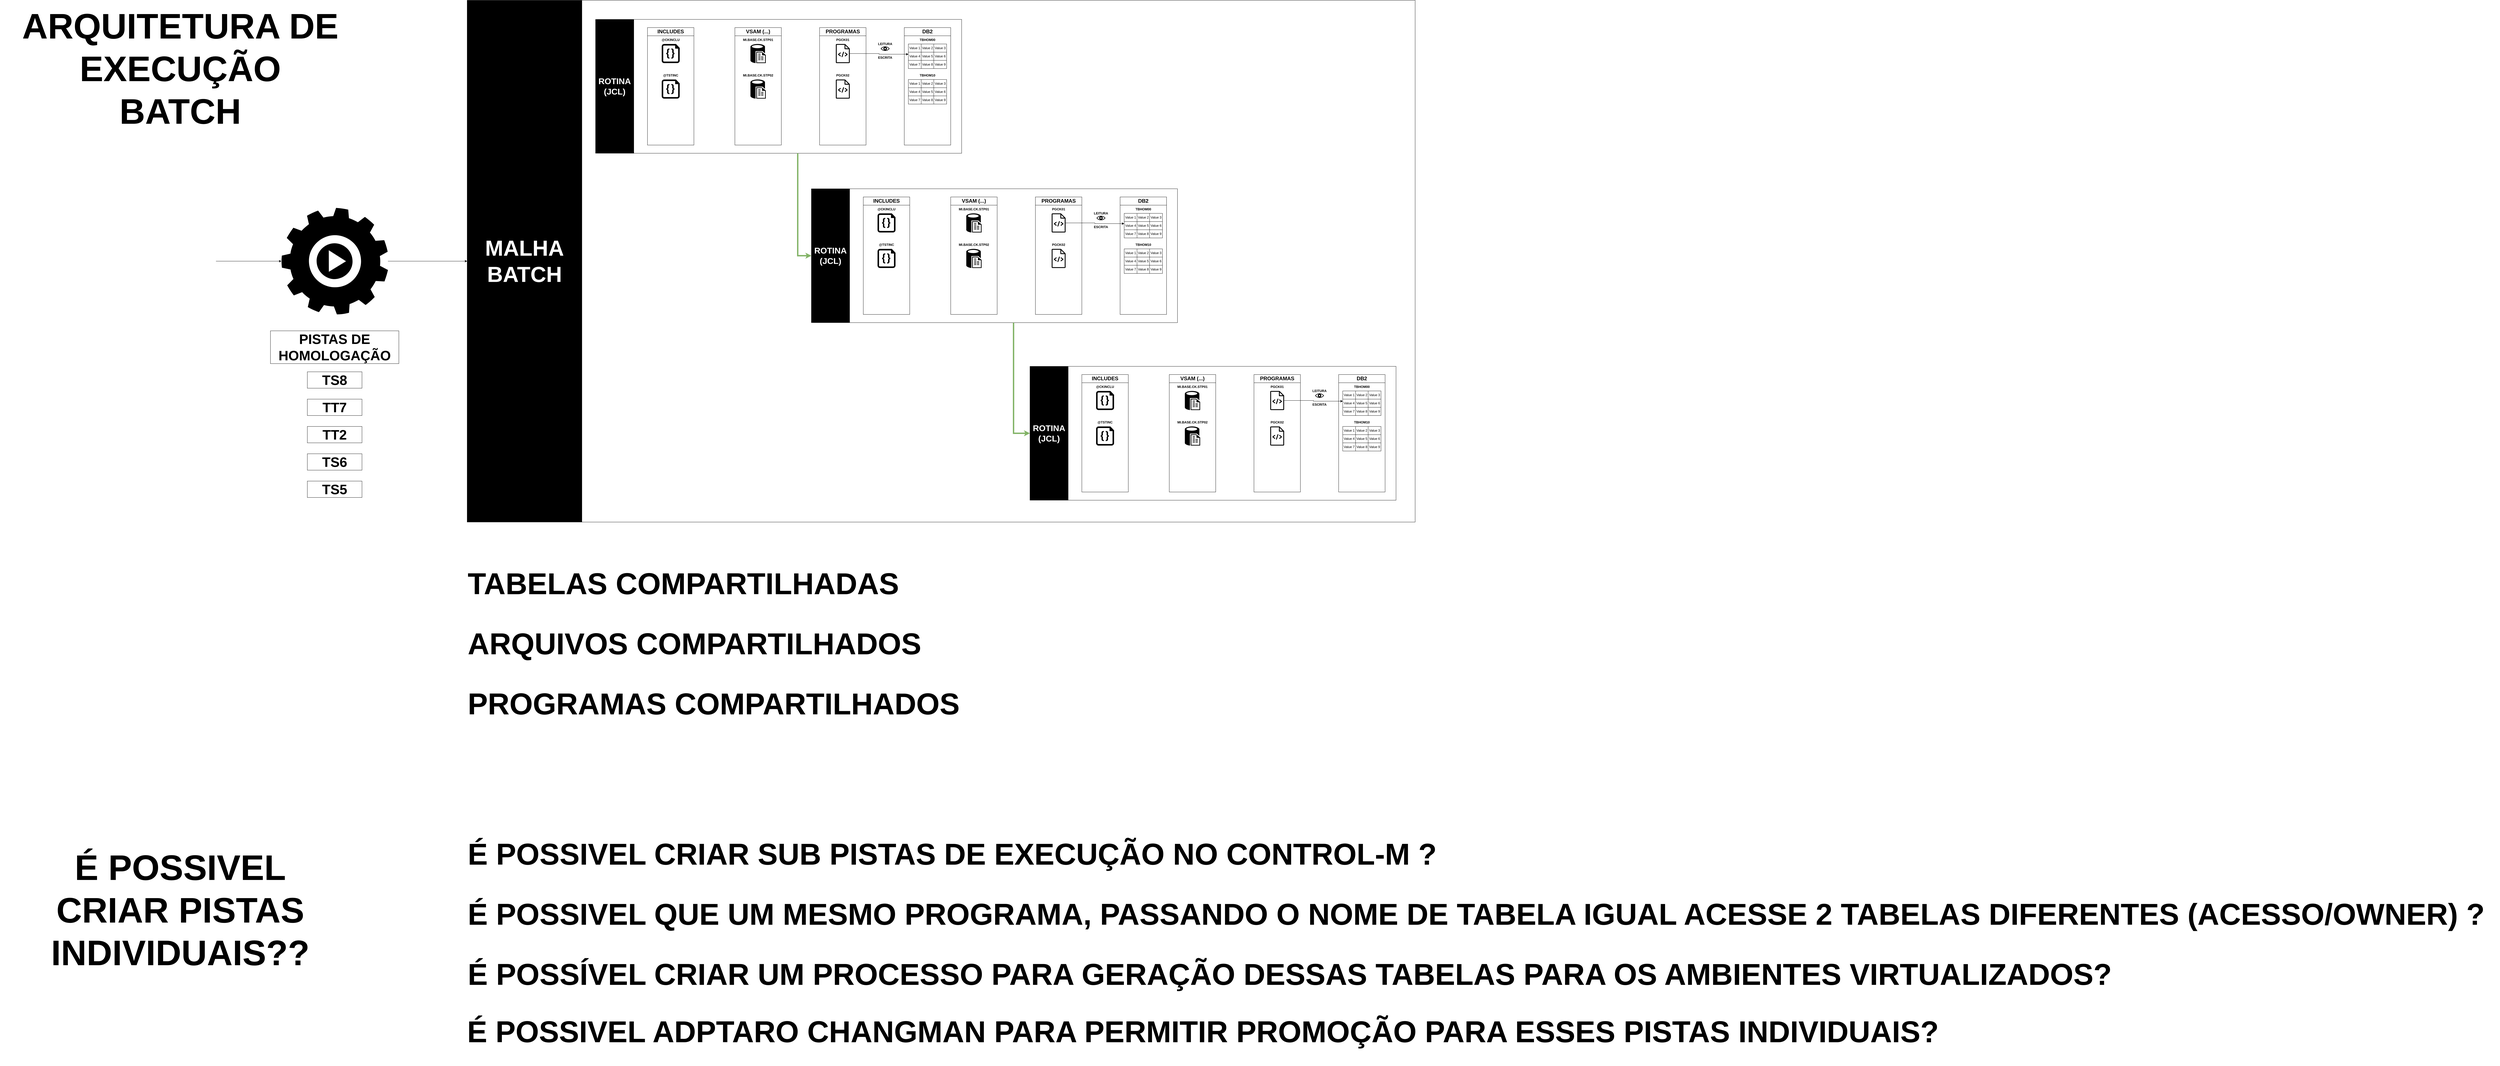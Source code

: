 <mxfile version="22.1.2" type="github">
  <diagram name="Desenho geral" id="S4BUSCHaOZwvY0YpVC12">
    <mxGraphModel dx="8800" dy="4780" grid="1" gridSize="10" guides="1" tooltips="1" connect="1" arrows="1" fold="1" page="1" pageScale="1" pageWidth="50000" pageHeight="50000" math="0" shadow="0">
      <root>
        <mxCell id="0" />
        <mxCell id="1" parent="0" />
        <mxCell id="nBHDeK594JA_24xdJ9LF-230" style="edgeStyle=orthogonalEdgeStyle;rounded=0;orthogonalLoop=1;jettySize=auto;html=1;" edge="1" parent="1" source="nBHDeK594JA_24xdJ9LF-227" target="nBHDeK594JA_24xdJ9LF-229">
          <mxGeometry relative="1" as="geometry" />
        </mxCell>
        <mxCell id="nBHDeK594JA_24xdJ9LF-227" value="" style="shape=image;verticalLabelPosition=bottom;labelBackgroundColor=default;verticalAlign=top;aspect=fixed;imageAspect=0;image=https://www.apsware.com/wp-content/uploads/2020/06/bmc-control-m.png;" vertex="1" parent="1">
          <mxGeometry x="120" y="1065" width="790.58" height="420" as="geometry" />
        </mxCell>
        <mxCell id="nBHDeK594JA_24xdJ9LF-223" value="" style="rounded=0;whiteSpace=wrap;html=1;" vertex="1" parent="1">
          <mxGeometry x="2250" y="320" width="3050" height="1910" as="geometry" />
        </mxCell>
        <mxCell id="nBHDeK594JA_24xdJ9LF-104" value="" style="group" vertex="1" connectable="0" parent="1">
          <mxGeometry x="2300" y="390" width="1340" height="490" as="geometry" />
        </mxCell>
        <mxCell id="nBHDeK594JA_24xdJ9LF-102" value="" style="rounded=0;whiteSpace=wrap;html=1;" vertex="1" parent="nBHDeK594JA_24xdJ9LF-104">
          <mxGeometry x="140" width="1200" height="490" as="geometry" />
        </mxCell>
        <mxCell id="nBHDeK594JA_24xdJ9LF-42" value="" style="rounded=0;whiteSpace=wrap;html=1;fillColor=default;" vertex="1" parent="nBHDeK594JA_24xdJ9LF-104">
          <mxGeometry x="510" y="60" width="170" height="400" as="geometry" />
        </mxCell>
        <mxCell id="nBHDeK594JA_24xdJ9LF-38" value="" style="rounded=0;whiteSpace=wrap;html=1;" vertex="1" parent="nBHDeK594JA_24xdJ9LF-104">
          <mxGeometry x="1130" y="60" width="170" height="400" as="geometry" />
        </mxCell>
        <mxCell id="nBHDeK594JA_24xdJ9LF-1" value="DB2" style="rounded=0;whiteSpace=wrap;html=1;fontStyle=1;fontSize=19;" vertex="1" parent="nBHDeK594JA_24xdJ9LF-104">
          <mxGeometry x="1130" y="30" width="170" height="30" as="geometry" />
        </mxCell>
        <mxCell id="nBHDeK594JA_24xdJ9LF-12" value="" style="childLayout=tableLayout;recursiveResize=0;shadow=0;fillColor=none;" vertex="1" parent="nBHDeK594JA_24xdJ9LF-104">
          <mxGeometry x="1145" y="90" width="140" height="90" as="geometry" />
        </mxCell>
        <mxCell id="nBHDeK594JA_24xdJ9LF-13" value="" style="shape=tableRow;horizontal=0;startSize=0;swimlaneHead=0;swimlaneBody=0;top=0;left=0;bottom=0;right=0;dropTarget=0;collapsible=0;recursiveResize=0;expand=0;fontStyle=0;fillColor=none;strokeColor=inherit;" vertex="1" parent="nBHDeK594JA_24xdJ9LF-12">
          <mxGeometry width="140" height="30" as="geometry" />
        </mxCell>
        <mxCell id="nBHDeK594JA_24xdJ9LF-14" value="Value 1" style="connectable=0;recursiveResize=0;strokeColor=inherit;fillColor=none;align=center;whiteSpace=wrap;html=1;" vertex="1" parent="nBHDeK594JA_24xdJ9LF-13">
          <mxGeometry width="47" height="30" as="geometry">
            <mxRectangle width="47" height="30" as="alternateBounds" />
          </mxGeometry>
        </mxCell>
        <mxCell id="nBHDeK594JA_24xdJ9LF-15" value="Value 2" style="connectable=0;recursiveResize=0;strokeColor=inherit;fillColor=none;align=center;whiteSpace=wrap;html=1;" vertex="1" parent="nBHDeK594JA_24xdJ9LF-13">
          <mxGeometry x="47" width="46" height="30" as="geometry">
            <mxRectangle width="46" height="30" as="alternateBounds" />
          </mxGeometry>
        </mxCell>
        <mxCell id="nBHDeK594JA_24xdJ9LF-16" value="Value 3" style="connectable=0;recursiveResize=0;strokeColor=inherit;fillColor=none;align=center;whiteSpace=wrap;html=1;" vertex="1" parent="nBHDeK594JA_24xdJ9LF-13">
          <mxGeometry x="93" width="47" height="30" as="geometry">
            <mxRectangle width="47" height="30" as="alternateBounds" />
          </mxGeometry>
        </mxCell>
        <mxCell id="nBHDeK594JA_24xdJ9LF-17" style="shape=tableRow;horizontal=0;startSize=0;swimlaneHead=0;swimlaneBody=0;top=0;left=0;bottom=0;right=0;dropTarget=0;collapsible=0;recursiveResize=0;expand=0;fontStyle=0;fillColor=none;strokeColor=inherit;" vertex="1" parent="nBHDeK594JA_24xdJ9LF-12">
          <mxGeometry y="30" width="140" height="30" as="geometry" />
        </mxCell>
        <mxCell id="nBHDeK594JA_24xdJ9LF-18" value="Value 4" style="connectable=0;recursiveResize=0;strokeColor=inherit;fillColor=none;align=center;whiteSpace=wrap;html=1;" vertex="1" parent="nBHDeK594JA_24xdJ9LF-17">
          <mxGeometry width="47" height="30" as="geometry">
            <mxRectangle width="47" height="30" as="alternateBounds" />
          </mxGeometry>
        </mxCell>
        <mxCell id="nBHDeK594JA_24xdJ9LF-19" value="Value 5" style="connectable=0;recursiveResize=0;strokeColor=inherit;fillColor=none;align=center;whiteSpace=wrap;html=1;" vertex="1" parent="nBHDeK594JA_24xdJ9LF-17">
          <mxGeometry x="47" width="46" height="30" as="geometry">
            <mxRectangle width="46" height="30" as="alternateBounds" />
          </mxGeometry>
        </mxCell>
        <mxCell id="nBHDeK594JA_24xdJ9LF-20" value="Value 6" style="connectable=0;recursiveResize=0;strokeColor=inherit;fillColor=none;align=center;whiteSpace=wrap;html=1;" vertex="1" parent="nBHDeK594JA_24xdJ9LF-17">
          <mxGeometry x="93" width="47" height="30" as="geometry">
            <mxRectangle width="47" height="30" as="alternateBounds" />
          </mxGeometry>
        </mxCell>
        <mxCell id="nBHDeK594JA_24xdJ9LF-21" style="shape=tableRow;horizontal=0;startSize=0;swimlaneHead=0;swimlaneBody=0;top=0;left=0;bottom=0;right=0;dropTarget=0;collapsible=0;recursiveResize=0;expand=0;fontStyle=0;fillColor=none;strokeColor=inherit;" vertex="1" parent="nBHDeK594JA_24xdJ9LF-12">
          <mxGeometry y="60" width="140" height="30" as="geometry" />
        </mxCell>
        <mxCell id="nBHDeK594JA_24xdJ9LF-22" value="Value 7" style="connectable=0;recursiveResize=0;strokeColor=inherit;fillColor=none;align=center;whiteSpace=wrap;html=1;" vertex="1" parent="nBHDeK594JA_24xdJ9LF-21">
          <mxGeometry width="47" height="30" as="geometry">
            <mxRectangle width="47" height="30" as="alternateBounds" />
          </mxGeometry>
        </mxCell>
        <mxCell id="nBHDeK594JA_24xdJ9LF-23" value="Value 8" style="connectable=0;recursiveResize=0;strokeColor=inherit;fillColor=none;align=center;whiteSpace=wrap;html=1;" vertex="1" parent="nBHDeK594JA_24xdJ9LF-21">
          <mxGeometry x="47" width="46" height="30" as="geometry">
            <mxRectangle width="46" height="30" as="alternateBounds" />
          </mxGeometry>
        </mxCell>
        <mxCell id="nBHDeK594JA_24xdJ9LF-24" value="Value 9" style="connectable=0;recursiveResize=0;strokeColor=inherit;fillColor=none;align=center;whiteSpace=wrap;html=1;" vertex="1" parent="nBHDeK594JA_24xdJ9LF-21">
          <mxGeometry x="93" width="47" height="30" as="geometry">
            <mxRectangle width="47" height="30" as="alternateBounds" />
          </mxGeometry>
        </mxCell>
        <mxCell id="nBHDeK594JA_24xdJ9LF-25" value="" style="childLayout=tableLayout;recursiveResize=0;shadow=0;fillColor=none;" vertex="1" parent="nBHDeK594JA_24xdJ9LF-104">
          <mxGeometry x="1145" y="220" width="140" height="90" as="geometry" />
        </mxCell>
        <mxCell id="nBHDeK594JA_24xdJ9LF-26" value="" style="shape=tableRow;horizontal=0;startSize=0;swimlaneHead=0;swimlaneBody=0;top=0;left=0;bottom=0;right=0;dropTarget=0;collapsible=0;recursiveResize=0;expand=0;fontStyle=0;fillColor=none;strokeColor=inherit;" vertex="1" parent="nBHDeK594JA_24xdJ9LF-25">
          <mxGeometry width="140" height="30" as="geometry" />
        </mxCell>
        <mxCell id="nBHDeK594JA_24xdJ9LF-27" value="Value 1" style="connectable=0;recursiveResize=0;strokeColor=inherit;fillColor=none;align=center;whiteSpace=wrap;html=1;" vertex="1" parent="nBHDeK594JA_24xdJ9LF-26">
          <mxGeometry width="47" height="30" as="geometry">
            <mxRectangle width="47" height="30" as="alternateBounds" />
          </mxGeometry>
        </mxCell>
        <mxCell id="nBHDeK594JA_24xdJ9LF-28" value="Value 2" style="connectable=0;recursiveResize=0;strokeColor=inherit;fillColor=none;align=center;whiteSpace=wrap;html=1;" vertex="1" parent="nBHDeK594JA_24xdJ9LF-26">
          <mxGeometry x="47" width="46" height="30" as="geometry">
            <mxRectangle width="46" height="30" as="alternateBounds" />
          </mxGeometry>
        </mxCell>
        <mxCell id="nBHDeK594JA_24xdJ9LF-29" value="Value 3" style="connectable=0;recursiveResize=0;strokeColor=inherit;fillColor=none;align=center;whiteSpace=wrap;html=1;" vertex="1" parent="nBHDeK594JA_24xdJ9LF-26">
          <mxGeometry x="93" width="47" height="30" as="geometry">
            <mxRectangle width="47" height="30" as="alternateBounds" />
          </mxGeometry>
        </mxCell>
        <mxCell id="nBHDeK594JA_24xdJ9LF-30" style="shape=tableRow;horizontal=0;startSize=0;swimlaneHead=0;swimlaneBody=0;top=0;left=0;bottom=0;right=0;dropTarget=0;collapsible=0;recursiveResize=0;expand=0;fontStyle=0;fillColor=none;strokeColor=inherit;" vertex="1" parent="nBHDeK594JA_24xdJ9LF-25">
          <mxGeometry y="30" width="140" height="30" as="geometry" />
        </mxCell>
        <mxCell id="nBHDeK594JA_24xdJ9LF-31" value="Value 4" style="connectable=0;recursiveResize=0;strokeColor=inherit;fillColor=none;align=center;whiteSpace=wrap;html=1;" vertex="1" parent="nBHDeK594JA_24xdJ9LF-30">
          <mxGeometry width="47" height="30" as="geometry">
            <mxRectangle width="47" height="30" as="alternateBounds" />
          </mxGeometry>
        </mxCell>
        <mxCell id="nBHDeK594JA_24xdJ9LF-32" value="Value 5" style="connectable=0;recursiveResize=0;strokeColor=inherit;fillColor=none;align=center;whiteSpace=wrap;html=1;" vertex="1" parent="nBHDeK594JA_24xdJ9LF-30">
          <mxGeometry x="47" width="46" height="30" as="geometry">
            <mxRectangle width="46" height="30" as="alternateBounds" />
          </mxGeometry>
        </mxCell>
        <mxCell id="nBHDeK594JA_24xdJ9LF-33" value="Value 6" style="connectable=0;recursiveResize=0;strokeColor=inherit;fillColor=none;align=center;whiteSpace=wrap;html=1;" vertex="1" parent="nBHDeK594JA_24xdJ9LF-30">
          <mxGeometry x="93" width="47" height="30" as="geometry">
            <mxRectangle width="47" height="30" as="alternateBounds" />
          </mxGeometry>
        </mxCell>
        <mxCell id="nBHDeK594JA_24xdJ9LF-34" style="shape=tableRow;horizontal=0;startSize=0;swimlaneHead=0;swimlaneBody=0;top=0;left=0;bottom=0;right=0;dropTarget=0;collapsible=0;recursiveResize=0;expand=0;fontStyle=0;fillColor=none;strokeColor=inherit;" vertex="1" parent="nBHDeK594JA_24xdJ9LF-25">
          <mxGeometry y="60" width="140" height="30" as="geometry" />
        </mxCell>
        <mxCell id="nBHDeK594JA_24xdJ9LF-35" value="Value 7" style="connectable=0;recursiveResize=0;strokeColor=inherit;fillColor=none;align=center;whiteSpace=wrap;html=1;" vertex="1" parent="nBHDeK594JA_24xdJ9LF-34">
          <mxGeometry width="47" height="30" as="geometry">
            <mxRectangle width="47" height="30" as="alternateBounds" />
          </mxGeometry>
        </mxCell>
        <mxCell id="nBHDeK594JA_24xdJ9LF-36" value="Value 8" style="connectable=0;recursiveResize=0;strokeColor=inherit;fillColor=none;align=center;whiteSpace=wrap;html=1;" vertex="1" parent="nBHDeK594JA_24xdJ9LF-34">
          <mxGeometry x="47" width="46" height="30" as="geometry">
            <mxRectangle width="46" height="30" as="alternateBounds" />
          </mxGeometry>
        </mxCell>
        <mxCell id="nBHDeK594JA_24xdJ9LF-37" value="Value 9" style="connectable=0;recursiveResize=0;strokeColor=inherit;fillColor=none;align=center;whiteSpace=wrap;html=1;" vertex="1" parent="nBHDeK594JA_24xdJ9LF-34">
          <mxGeometry x="93" width="47" height="30" as="geometry">
            <mxRectangle width="47" height="30" as="alternateBounds" />
          </mxGeometry>
        </mxCell>
        <mxCell id="nBHDeK594JA_24xdJ9LF-39" value="TBHOM00" style="text;html=1;strokeColor=none;fillColor=none;align=center;verticalAlign=middle;whiteSpace=wrap;rounded=0;fontStyle=1" vertex="1" parent="nBHDeK594JA_24xdJ9LF-104">
          <mxGeometry x="1185" y="60" width="60" height="30" as="geometry" />
        </mxCell>
        <mxCell id="nBHDeK594JA_24xdJ9LF-40" value="TBHOM10" style="text;html=1;strokeColor=none;fillColor=none;align=center;verticalAlign=middle;whiteSpace=wrap;rounded=0;fontStyle=1" vertex="1" parent="nBHDeK594JA_24xdJ9LF-104">
          <mxGeometry x="1185" y="190" width="60" height="30" as="geometry" />
        </mxCell>
        <mxCell id="nBHDeK594JA_24xdJ9LF-41" value="" style="verticalLabelPosition=bottom;html=1;verticalAlign=top;align=center;strokeColor=none;fillColor=#000000;shape=mxgraph.azure.sql_reporting;" vertex="1" parent="nBHDeK594JA_24xdJ9LF-104">
          <mxGeometry x="567" y="90" width="56" height="70" as="geometry" />
        </mxCell>
        <mxCell id="nBHDeK594JA_24xdJ9LF-43" value="VSAM (...)" style="rounded=0;whiteSpace=wrap;html=1;fontStyle=1;fontSize=19;" vertex="1" parent="nBHDeK594JA_24xdJ9LF-104">
          <mxGeometry x="510" y="30" width="170" height="30" as="geometry" />
        </mxCell>
        <mxCell id="nBHDeK594JA_24xdJ9LF-70" value="MI.BASE.CK.STP01" style="text;html=1;strokeColor=none;fillColor=none;align=center;verticalAlign=middle;whiteSpace=wrap;rounded=0;fontStyle=1" vertex="1" parent="nBHDeK594JA_24xdJ9LF-104">
          <mxGeometry x="565" y="60" width="60" height="30" as="geometry" />
        </mxCell>
        <mxCell id="nBHDeK594JA_24xdJ9LF-71" value="MI.BASE.CK.STP02" style="text;html=1;strokeColor=none;fillColor=none;align=center;verticalAlign=middle;whiteSpace=wrap;rounded=0;fontStyle=1" vertex="1" parent="nBHDeK594JA_24xdJ9LF-104">
          <mxGeometry x="565" y="190" width="60" height="30" as="geometry" />
        </mxCell>
        <mxCell id="nBHDeK594JA_24xdJ9LF-72" value="" style="verticalLabelPosition=bottom;html=1;verticalAlign=top;align=center;strokeColor=none;fillColor=#000000;shape=mxgraph.azure.sql_reporting;" vertex="1" parent="nBHDeK594JA_24xdJ9LF-104">
          <mxGeometry x="567" y="220" width="56" height="70" as="geometry" />
        </mxCell>
        <mxCell id="nBHDeK594JA_24xdJ9LF-79" value="" style="rounded=0;whiteSpace=wrap;html=1;fillColor=default;" vertex="1" parent="nBHDeK594JA_24xdJ9LF-104">
          <mxGeometry x="820" y="60" width="170" height="400" as="geometry" />
        </mxCell>
        <mxCell id="nBHDeK594JA_24xdJ9LF-81" value="PROGRAMAS" style="rounded=0;whiteSpace=wrap;html=1;fontStyle=1;fontSize=19;" vertex="1" parent="nBHDeK594JA_24xdJ9LF-104">
          <mxGeometry x="820" y="30" width="170" height="30" as="geometry" />
        </mxCell>
        <mxCell id="nBHDeK594JA_24xdJ9LF-82" value="PGCK01" style="text;html=1;strokeColor=none;fillColor=none;align=center;verticalAlign=middle;whiteSpace=wrap;rounded=0;fontStyle=1" vertex="1" parent="nBHDeK594JA_24xdJ9LF-104">
          <mxGeometry x="875" y="60" width="60" height="30" as="geometry" />
        </mxCell>
        <mxCell id="nBHDeK594JA_24xdJ9LF-83" value="PGCK02" style="text;html=1;strokeColor=none;fillColor=none;align=center;verticalAlign=middle;whiteSpace=wrap;rounded=0;fontStyle=1" vertex="1" parent="nBHDeK594JA_24xdJ9LF-104">
          <mxGeometry x="875" y="190" width="60" height="30" as="geometry" />
        </mxCell>
        <mxCell id="nBHDeK594JA_24xdJ9LF-87" style="edgeStyle=orthogonalEdgeStyle;rounded=0;orthogonalLoop=1;jettySize=auto;html=1;entryX=0;entryY=0.25;entryDx=0;entryDy=0;" edge="1" parent="nBHDeK594JA_24xdJ9LF-104" source="nBHDeK594JA_24xdJ9LF-85" target="nBHDeK594JA_24xdJ9LF-17">
          <mxGeometry relative="1" as="geometry" />
        </mxCell>
        <mxCell id="nBHDeK594JA_24xdJ9LF-85" value="" style="sketch=0;outlineConnect=0;fontColor=#232F3E;gradientColor=none;fillColor=#000000;strokeColor=none;dashed=0;verticalLabelPosition=bottom;verticalAlign=top;align=center;html=1;fontSize=12;fontStyle=0;aspect=fixed;pointerEvents=1;shape=mxgraph.aws4.source_code;" vertex="1" parent="nBHDeK594JA_24xdJ9LF-104">
          <mxGeometry x="879.43" y="90" width="51.15" height="70" as="geometry" />
        </mxCell>
        <mxCell id="nBHDeK594JA_24xdJ9LF-86" value="" style="sketch=0;outlineConnect=0;fontColor=#232F3E;gradientColor=none;fillColor=#000000;strokeColor=none;dashed=0;verticalLabelPosition=bottom;verticalAlign=top;align=center;html=1;fontSize=12;fontStyle=0;aspect=fixed;pointerEvents=1;shape=mxgraph.aws4.source_code;" vertex="1" parent="nBHDeK594JA_24xdJ9LF-104">
          <mxGeometry x="879.43" y="220" width="51.15" height="70" as="geometry" />
        </mxCell>
        <mxCell id="nBHDeK594JA_24xdJ9LF-92" value="" style="group" vertex="1" connectable="0" parent="nBHDeK594JA_24xdJ9LF-104">
          <mxGeometry x="1030" y="80" width="60" height="34.1" as="geometry" />
        </mxCell>
        <mxCell id="nBHDeK594JA_24xdJ9LF-88" value="" style="html=1;verticalLabelPosition=bottom;align=center;labelBackgroundColor=#ffffff;verticalAlign=top;strokeWidth=2;strokeColor=#000000;shadow=0;dashed=0;shape=mxgraph.ios7.icons.eye;" vertex="1" parent="nBHDeK594JA_24xdJ9LF-92">
          <mxGeometry x="15" y="20" width="30" height="14.1" as="geometry" />
        </mxCell>
        <mxCell id="nBHDeK594JA_24xdJ9LF-89" value="LEITURA" style="text;html=1;strokeColor=none;fillColor=none;align=center;verticalAlign=middle;whiteSpace=wrap;rounded=0;fontStyle=1" vertex="1" parent="nBHDeK594JA_24xdJ9LF-92">
          <mxGeometry width="60" height="20" as="geometry" />
        </mxCell>
        <mxCell id="nBHDeK594JA_24xdJ9LF-93" value="" style="group" vertex="1" connectable="0" parent="nBHDeK594JA_24xdJ9LF-104">
          <mxGeometry x="1030" y="130" width="60" height="44" as="geometry" />
        </mxCell>
        <mxCell id="nBHDeK594JA_24xdJ9LF-90" value="" style="shape=image;html=1;verticalAlign=top;verticalLabelPosition=bottom;labelBackgroundColor=#ffffff;imageAspect=0;aspect=fixed;image=https://cdn1.iconfinder.com/data/icons/material-core/20/translate-128.png" vertex="1" parent="nBHDeK594JA_24xdJ9LF-93">
          <mxGeometry x="16" y="16" width="28" height="28" as="geometry" />
        </mxCell>
        <mxCell id="nBHDeK594JA_24xdJ9LF-91" value="ESCRITA" style="text;html=1;strokeColor=none;fillColor=none;align=center;verticalAlign=middle;whiteSpace=wrap;rounded=0;fontStyle=1" vertex="1" parent="nBHDeK594JA_24xdJ9LF-93">
          <mxGeometry width="60" height="20" as="geometry" />
        </mxCell>
        <mxCell id="nBHDeK594JA_24xdJ9LF-94" value="" style="rounded=0;whiteSpace=wrap;html=1;fillColor=default;" vertex="1" parent="nBHDeK594JA_24xdJ9LF-104">
          <mxGeometry x="190" y="60" width="170" height="400" as="geometry" />
        </mxCell>
        <mxCell id="nBHDeK594JA_24xdJ9LF-96" value="INCLUDES" style="rounded=0;whiteSpace=wrap;html=1;fontStyle=1;fontSize=19;" vertex="1" parent="nBHDeK594JA_24xdJ9LF-104">
          <mxGeometry x="190" y="30" width="170" height="30" as="geometry" />
        </mxCell>
        <mxCell id="nBHDeK594JA_24xdJ9LF-97" value="@CKINCLU" style="text;html=1;strokeColor=none;fillColor=none;align=center;verticalAlign=middle;whiteSpace=wrap;rounded=0;fontStyle=1" vertex="1" parent="nBHDeK594JA_24xdJ9LF-104">
          <mxGeometry x="245" y="60" width="60" height="30" as="geometry" />
        </mxCell>
        <mxCell id="nBHDeK594JA_24xdJ9LF-98" value="@TSTINC" style="text;html=1;strokeColor=none;fillColor=none;align=center;verticalAlign=middle;whiteSpace=wrap;rounded=0;fontStyle=1" vertex="1" parent="nBHDeK594JA_24xdJ9LF-104">
          <mxGeometry x="245" y="190" width="60" height="30" as="geometry" />
        </mxCell>
        <mxCell id="nBHDeK594JA_24xdJ9LF-100" value="" style="sketch=0;aspect=fixed;pointerEvents=1;shadow=0;dashed=0;html=1;strokeColor=none;labelPosition=center;verticalLabelPosition=bottom;verticalAlign=top;align=center;fillColor=#000000;shape=mxgraph.azure.code_file" vertex="1" parent="nBHDeK594JA_24xdJ9LF-104">
          <mxGeometry x="242.1" y="90" width="65.8" height="70" as="geometry" />
        </mxCell>
        <mxCell id="nBHDeK594JA_24xdJ9LF-101" value="" style="sketch=0;aspect=fixed;pointerEvents=1;shadow=0;dashed=0;html=1;strokeColor=none;labelPosition=center;verticalLabelPosition=bottom;verticalAlign=top;align=center;fillColor=#000000;shape=mxgraph.azure.code_file" vertex="1" parent="nBHDeK594JA_24xdJ9LF-104">
          <mxGeometry x="242.1" y="220" width="65.8" height="70" as="geometry" />
        </mxCell>
        <mxCell id="nBHDeK594JA_24xdJ9LF-103" value="ROTINA&lt;br&gt;(JCL)" style="rounded=0;whiteSpace=wrap;html=1;fillColor=#000000;fontColor=#FFFFFF;fontStyle=1;fontSize=31;" vertex="1" parent="nBHDeK594JA_24xdJ9LF-104">
          <mxGeometry width="140" height="490" as="geometry" />
        </mxCell>
        <mxCell id="nBHDeK594JA_24xdJ9LF-105" value="" style="group" vertex="1" connectable="0" parent="1">
          <mxGeometry x="3090" y="1010" width="1340" height="490" as="geometry" />
        </mxCell>
        <mxCell id="nBHDeK594JA_24xdJ9LF-106" value="" style="rounded=0;whiteSpace=wrap;html=1;" vertex="1" parent="nBHDeK594JA_24xdJ9LF-105">
          <mxGeometry x="140" width="1200" height="490" as="geometry" />
        </mxCell>
        <mxCell id="nBHDeK594JA_24xdJ9LF-107" value="" style="rounded=0;whiteSpace=wrap;html=1;fillColor=default;" vertex="1" parent="nBHDeK594JA_24xdJ9LF-105">
          <mxGeometry x="510" y="60" width="170" height="400" as="geometry" />
        </mxCell>
        <mxCell id="nBHDeK594JA_24xdJ9LF-108" value="" style="rounded=0;whiteSpace=wrap;html=1;" vertex="1" parent="nBHDeK594JA_24xdJ9LF-105">
          <mxGeometry x="1130" y="60" width="170" height="400" as="geometry" />
        </mxCell>
        <mxCell id="nBHDeK594JA_24xdJ9LF-109" value="DB2" style="rounded=0;whiteSpace=wrap;html=1;fontStyle=1;fontSize=19;" vertex="1" parent="nBHDeK594JA_24xdJ9LF-105">
          <mxGeometry x="1130" y="30" width="170" height="30" as="geometry" />
        </mxCell>
        <mxCell id="nBHDeK594JA_24xdJ9LF-110" value="" style="childLayout=tableLayout;recursiveResize=0;shadow=0;fillColor=none;" vertex="1" parent="nBHDeK594JA_24xdJ9LF-105">
          <mxGeometry x="1145" y="90" width="140" height="90" as="geometry" />
        </mxCell>
        <mxCell id="nBHDeK594JA_24xdJ9LF-111" value="" style="shape=tableRow;horizontal=0;startSize=0;swimlaneHead=0;swimlaneBody=0;top=0;left=0;bottom=0;right=0;dropTarget=0;collapsible=0;recursiveResize=0;expand=0;fontStyle=0;fillColor=none;strokeColor=inherit;" vertex="1" parent="nBHDeK594JA_24xdJ9LF-110">
          <mxGeometry width="140" height="30" as="geometry" />
        </mxCell>
        <mxCell id="nBHDeK594JA_24xdJ9LF-112" value="Value 1" style="connectable=0;recursiveResize=0;strokeColor=inherit;fillColor=none;align=center;whiteSpace=wrap;html=1;" vertex="1" parent="nBHDeK594JA_24xdJ9LF-111">
          <mxGeometry width="47" height="30" as="geometry">
            <mxRectangle width="47" height="30" as="alternateBounds" />
          </mxGeometry>
        </mxCell>
        <mxCell id="nBHDeK594JA_24xdJ9LF-113" value="Value 2" style="connectable=0;recursiveResize=0;strokeColor=inherit;fillColor=none;align=center;whiteSpace=wrap;html=1;" vertex="1" parent="nBHDeK594JA_24xdJ9LF-111">
          <mxGeometry x="47" width="46" height="30" as="geometry">
            <mxRectangle width="46" height="30" as="alternateBounds" />
          </mxGeometry>
        </mxCell>
        <mxCell id="nBHDeK594JA_24xdJ9LF-114" value="Value 3" style="connectable=0;recursiveResize=0;strokeColor=inherit;fillColor=none;align=center;whiteSpace=wrap;html=1;" vertex="1" parent="nBHDeK594JA_24xdJ9LF-111">
          <mxGeometry x="93" width="47" height="30" as="geometry">
            <mxRectangle width="47" height="30" as="alternateBounds" />
          </mxGeometry>
        </mxCell>
        <mxCell id="nBHDeK594JA_24xdJ9LF-115" style="shape=tableRow;horizontal=0;startSize=0;swimlaneHead=0;swimlaneBody=0;top=0;left=0;bottom=0;right=0;dropTarget=0;collapsible=0;recursiveResize=0;expand=0;fontStyle=0;fillColor=none;strokeColor=inherit;" vertex="1" parent="nBHDeK594JA_24xdJ9LF-110">
          <mxGeometry y="30" width="140" height="30" as="geometry" />
        </mxCell>
        <mxCell id="nBHDeK594JA_24xdJ9LF-116" value="Value 4" style="connectable=0;recursiveResize=0;strokeColor=inherit;fillColor=none;align=center;whiteSpace=wrap;html=1;" vertex="1" parent="nBHDeK594JA_24xdJ9LF-115">
          <mxGeometry width="47" height="30" as="geometry">
            <mxRectangle width="47" height="30" as="alternateBounds" />
          </mxGeometry>
        </mxCell>
        <mxCell id="nBHDeK594JA_24xdJ9LF-117" value="Value 5" style="connectable=0;recursiveResize=0;strokeColor=inherit;fillColor=none;align=center;whiteSpace=wrap;html=1;" vertex="1" parent="nBHDeK594JA_24xdJ9LF-115">
          <mxGeometry x="47" width="46" height="30" as="geometry">
            <mxRectangle width="46" height="30" as="alternateBounds" />
          </mxGeometry>
        </mxCell>
        <mxCell id="nBHDeK594JA_24xdJ9LF-118" value="Value 6" style="connectable=0;recursiveResize=0;strokeColor=inherit;fillColor=none;align=center;whiteSpace=wrap;html=1;" vertex="1" parent="nBHDeK594JA_24xdJ9LF-115">
          <mxGeometry x="93" width="47" height="30" as="geometry">
            <mxRectangle width="47" height="30" as="alternateBounds" />
          </mxGeometry>
        </mxCell>
        <mxCell id="nBHDeK594JA_24xdJ9LF-119" style="shape=tableRow;horizontal=0;startSize=0;swimlaneHead=0;swimlaneBody=0;top=0;left=0;bottom=0;right=0;dropTarget=0;collapsible=0;recursiveResize=0;expand=0;fontStyle=0;fillColor=none;strokeColor=inherit;" vertex="1" parent="nBHDeK594JA_24xdJ9LF-110">
          <mxGeometry y="60" width="140" height="30" as="geometry" />
        </mxCell>
        <mxCell id="nBHDeK594JA_24xdJ9LF-120" value="Value 7" style="connectable=0;recursiveResize=0;strokeColor=inherit;fillColor=none;align=center;whiteSpace=wrap;html=1;" vertex="1" parent="nBHDeK594JA_24xdJ9LF-119">
          <mxGeometry width="47" height="30" as="geometry">
            <mxRectangle width="47" height="30" as="alternateBounds" />
          </mxGeometry>
        </mxCell>
        <mxCell id="nBHDeK594JA_24xdJ9LF-121" value="Value 8" style="connectable=0;recursiveResize=0;strokeColor=inherit;fillColor=none;align=center;whiteSpace=wrap;html=1;" vertex="1" parent="nBHDeK594JA_24xdJ9LF-119">
          <mxGeometry x="47" width="46" height="30" as="geometry">
            <mxRectangle width="46" height="30" as="alternateBounds" />
          </mxGeometry>
        </mxCell>
        <mxCell id="nBHDeK594JA_24xdJ9LF-122" value="Value 9" style="connectable=0;recursiveResize=0;strokeColor=inherit;fillColor=none;align=center;whiteSpace=wrap;html=1;" vertex="1" parent="nBHDeK594JA_24xdJ9LF-119">
          <mxGeometry x="93" width="47" height="30" as="geometry">
            <mxRectangle width="47" height="30" as="alternateBounds" />
          </mxGeometry>
        </mxCell>
        <mxCell id="nBHDeK594JA_24xdJ9LF-123" value="" style="childLayout=tableLayout;recursiveResize=0;shadow=0;fillColor=none;" vertex="1" parent="nBHDeK594JA_24xdJ9LF-105">
          <mxGeometry x="1145" y="220" width="140" height="90" as="geometry" />
        </mxCell>
        <mxCell id="nBHDeK594JA_24xdJ9LF-124" value="" style="shape=tableRow;horizontal=0;startSize=0;swimlaneHead=0;swimlaneBody=0;top=0;left=0;bottom=0;right=0;dropTarget=0;collapsible=0;recursiveResize=0;expand=0;fontStyle=0;fillColor=none;strokeColor=inherit;" vertex="1" parent="nBHDeK594JA_24xdJ9LF-123">
          <mxGeometry width="140" height="30" as="geometry" />
        </mxCell>
        <mxCell id="nBHDeK594JA_24xdJ9LF-125" value="Value 1" style="connectable=0;recursiveResize=0;strokeColor=inherit;fillColor=none;align=center;whiteSpace=wrap;html=1;" vertex="1" parent="nBHDeK594JA_24xdJ9LF-124">
          <mxGeometry width="47" height="30" as="geometry">
            <mxRectangle width="47" height="30" as="alternateBounds" />
          </mxGeometry>
        </mxCell>
        <mxCell id="nBHDeK594JA_24xdJ9LF-126" value="Value 2" style="connectable=0;recursiveResize=0;strokeColor=inherit;fillColor=none;align=center;whiteSpace=wrap;html=1;" vertex="1" parent="nBHDeK594JA_24xdJ9LF-124">
          <mxGeometry x="47" width="46" height="30" as="geometry">
            <mxRectangle width="46" height="30" as="alternateBounds" />
          </mxGeometry>
        </mxCell>
        <mxCell id="nBHDeK594JA_24xdJ9LF-127" value="Value 3" style="connectable=0;recursiveResize=0;strokeColor=inherit;fillColor=none;align=center;whiteSpace=wrap;html=1;" vertex="1" parent="nBHDeK594JA_24xdJ9LF-124">
          <mxGeometry x="93" width="47" height="30" as="geometry">
            <mxRectangle width="47" height="30" as="alternateBounds" />
          </mxGeometry>
        </mxCell>
        <mxCell id="nBHDeK594JA_24xdJ9LF-128" style="shape=tableRow;horizontal=0;startSize=0;swimlaneHead=0;swimlaneBody=0;top=0;left=0;bottom=0;right=0;dropTarget=0;collapsible=0;recursiveResize=0;expand=0;fontStyle=0;fillColor=none;strokeColor=inherit;" vertex="1" parent="nBHDeK594JA_24xdJ9LF-123">
          <mxGeometry y="30" width="140" height="30" as="geometry" />
        </mxCell>
        <mxCell id="nBHDeK594JA_24xdJ9LF-129" value="Value 4" style="connectable=0;recursiveResize=0;strokeColor=inherit;fillColor=none;align=center;whiteSpace=wrap;html=1;" vertex="1" parent="nBHDeK594JA_24xdJ9LF-128">
          <mxGeometry width="47" height="30" as="geometry">
            <mxRectangle width="47" height="30" as="alternateBounds" />
          </mxGeometry>
        </mxCell>
        <mxCell id="nBHDeK594JA_24xdJ9LF-130" value="Value 5" style="connectable=0;recursiveResize=0;strokeColor=inherit;fillColor=none;align=center;whiteSpace=wrap;html=1;" vertex="1" parent="nBHDeK594JA_24xdJ9LF-128">
          <mxGeometry x="47" width="46" height="30" as="geometry">
            <mxRectangle width="46" height="30" as="alternateBounds" />
          </mxGeometry>
        </mxCell>
        <mxCell id="nBHDeK594JA_24xdJ9LF-131" value="Value 6" style="connectable=0;recursiveResize=0;strokeColor=inherit;fillColor=none;align=center;whiteSpace=wrap;html=1;" vertex="1" parent="nBHDeK594JA_24xdJ9LF-128">
          <mxGeometry x="93" width="47" height="30" as="geometry">
            <mxRectangle width="47" height="30" as="alternateBounds" />
          </mxGeometry>
        </mxCell>
        <mxCell id="nBHDeK594JA_24xdJ9LF-132" style="shape=tableRow;horizontal=0;startSize=0;swimlaneHead=0;swimlaneBody=0;top=0;left=0;bottom=0;right=0;dropTarget=0;collapsible=0;recursiveResize=0;expand=0;fontStyle=0;fillColor=none;strokeColor=inherit;" vertex="1" parent="nBHDeK594JA_24xdJ9LF-123">
          <mxGeometry y="60" width="140" height="30" as="geometry" />
        </mxCell>
        <mxCell id="nBHDeK594JA_24xdJ9LF-133" value="Value 7" style="connectable=0;recursiveResize=0;strokeColor=inherit;fillColor=none;align=center;whiteSpace=wrap;html=1;" vertex="1" parent="nBHDeK594JA_24xdJ9LF-132">
          <mxGeometry width="47" height="30" as="geometry">
            <mxRectangle width="47" height="30" as="alternateBounds" />
          </mxGeometry>
        </mxCell>
        <mxCell id="nBHDeK594JA_24xdJ9LF-134" value="Value 8" style="connectable=0;recursiveResize=0;strokeColor=inherit;fillColor=none;align=center;whiteSpace=wrap;html=1;" vertex="1" parent="nBHDeK594JA_24xdJ9LF-132">
          <mxGeometry x="47" width="46" height="30" as="geometry">
            <mxRectangle width="46" height="30" as="alternateBounds" />
          </mxGeometry>
        </mxCell>
        <mxCell id="nBHDeK594JA_24xdJ9LF-135" value="Value 9" style="connectable=0;recursiveResize=0;strokeColor=inherit;fillColor=none;align=center;whiteSpace=wrap;html=1;" vertex="1" parent="nBHDeK594JA_24xdJ9LF-132">
          <mxGeometry x="93" width="47" height="30" as="geometry">
            <mxRectangle width="47" height="30" as="alternateBounds" />
          </mxGeometry>
        </mxCell>
        <mxCell id="nBHDeK594JA_24xdJ9LF-136" value="TBHOM00" style="text;html=1;strokeColor=none;fillColor=none;align=center;verticalAlign=middle;whiteSpace=wrap;rounded=0;fontStyle=1" vertex="1" parent="nBHDeK594JA_24xdJ9LF-105">
          <mxGeometry x="1185" y="60" width="60" height="30" as="geometry" />
        </mxCell>
        <mxCell id="nBHDeK594JA_24xdJ9LF-137" value="TBHOM10" style="text;html=1;strokeColor=none;fillColor=none;align=center;verticalAlign=middle;whiteSpace=wrap;rounded=0;fontStyle=1" vertex="1" parent="nBHDeK594JA_24xdJ9LF-105">
          <mxGeometry x="1185" y="190" width="60" height="30" as="geometry" />
        </mxCell>
        <mxCell id="nBHDeK594JA_24xdJ9LF-138" value="" style="verticalLabelPosition=bottom;html=1;verticalAlign=top;align=center;strokeColor=none;fillColor=#000000;shape=mxgraph.azure.sql_reporting;" vertex="1" parent="nBHDeK594JA_24xdJ9LF-105">
          <mxGeometry x="567" y="90" width="56" height="70" as="geometry" />
        </mxCell>
        <mxCell id="nBHDeK594JA_24xdJ9LF-139" value="VSAM (...)" style="rounded=0;whiteSpace=wrap;html=1;fontStyle=1;fontSize=19;" vertex="1" parent="nBHDeK594JA_24xdJ9LF-105">
          <mxGeometry x="510" y="30" width="170" height="30" as="geometry" />
        </mxCell>
        <mxCell id="nBHDeK594JA_24xdJ9LF-140" value="MI.BASE.CK.STP01" style="text;html=1;strokeColor=none;fillColor=none;align=center;verticalAlign=middle;whiteSpace=wrap;rounded=0;fontStyle=1" vertex="1" parent="nBHDeK594JA_24xdJ9LF-105">
          <mxGeometry x="565" y="60" width="60" height="30" as="geometry" />
        </mxCell>
        <mxCell id="nBHDeK594JA_24xdJ9LF-141" value="MI.BASE.CK.STP02" style="text;html=1;strokeColor=none;fillColor=none;align=center;verticalAlign=middle;whiteSpace=wrap;rounded=0;fontStyle=1" vertex="1" parent="nBHDeK594JA_24xdJ9LF-105">
          <mxGeometry x="565" y="190" width="60" height="30" as="geometry" />
        </mxCell>
        <mxCell id="nBHDeK594JA_24xdJ9LF-142" value="" style="verticalLabelPosition=bottom;html=1;verticalAlign=top;align=center;strokeColor=none;fillColor=#000000;shape=mxgraph.azure.sql_reporting;" vertex="1" parent="nBHDeK594JA_24xdJ9LF-105">
          <mxGeometry x="567" y="220" width="56" height="70" as="geometry" />
        </mxCell>
        <mxCell id="nBHDeK594JA_24xdJ9LF-143" value="" style="rounded=0;whiteSpace=wrap;html=1;fillColor=default;" vertex="1" parent="nBHDeK594JA_24xdJ9LF-105">
          <mxGeometry x="820" y="60" width="170" height="400" as="geometry" />
        </mxCell>
        <mxCell id="nBHDeK594JA_24xdJ9LF-144" value="PROGRAMAS" style="rounded=0;whiteSpace=wrap;html=1;fontStyle=1;fontSize=19;" vertex="1" parent="nBHDeK594JA_24xdJ9LF-105">
          <mxGeometry x="820" y="30" width="170" height="30" as="geometry" />
        </mxCell>
        <mxCell id="nBHDeK594JA_24xdJ9LF-145" value="PGCK01" style="text;html=1;strokeColor=none;fillColor=none;align=center;verticalAlign=middle;whiteSpace=wrap;rounded=0;fontStyle=1" vertex="1" parent="nBHDeK594JA_24xdJ9LF-105">
          <mxGeometry x="875" y="60" width="60" height="30" as="geometry" />
        </mxCell>
        <mxCell id="nBHDeK594JA_24xdJ9LF-146" value="PGCK02" style="text;html=1;strokeColor=none;fillColor=none;align=center;verticalAlign=middle;whiteSpace=wrap;rounded=0;fontStyle=1" vertex="1" parent="nBHDeK594JA_24xdJ9LF-105">
          <mxGeometry x="875" y="190" width="60" height="30" as="geometry" />
        </mxCell>
        <mxCell id="nBHDeK594JA_24xdJ9LF-147" style="edgeStyle=orthogonalEdgeStyle;rounded=0;orthogonalLoop=1;jettySize=auto;html=1;entryX=0;entryY=0.25;entryDx=0;entryDy=0;" edge="1" parent="nBHDeK594JA_24xdJ9LF-105" source="nBHDeK594JA_24xdJ9LF-148" target="nBHDeK594JA_24xdJ9LF-115">
          <mxGeometry relative="1" as="geometry" />
        </mxCell>
        <mxCell id="nBHDeK594JA_24xdJ9LF-148" value="" style="sketch=0;outlineConnect=0;fontColor=#232F3E;gradientColor=none;fillColor=#000000;strokeColor=none;dashed=0;verticalLabelPosition=bottom;verticalAlign=top;align=center;html=1;fontSize=12;fontStyle=0;aspect=fixed;pointerEvents=1;shape=mxgraph.aws4.source_code;" vertex="1" parent="nBHDeK594JA_24xdJ9LF-105">
          <mxGeometry x="879.43" y="90" width="51.15" height="70" as="geometry" />
        </mxCell>
        <mxCell id="nBHDeK594JA_24xdJ9LF-149" value="" style="sketch=0;outlineConnect=0;fontColor=#232F3E;gradientColor=none;fillColor=#000000;strokeColor=none;dashed=0;verticalLabelPosition=bottom;verticalAlign=top;align=center;html=1;fontSize=12;fontStyle=0;aspect=fixed;pointerEvents=1;shape=mxgraph.aws4.source_code;" vertex="1" parent="nBHDeK594JA_24xdJ9LF-105">
          <mxGeometry x="879.43" y="220" width="51.15" height="70" as="geometry" />
        </mxCell>
        <mxCell id="nBHDeK594JA_24xdJ9LF-150" value="" style="group" vertex="1" connectable="0" parent="nBHDeK594JA_24xdJ9LF-105">
          <mxGeometry x="1030" y="80" width="60" height="34.1" as="geometry" />
        </mxCell>
        <mxCell id="nBHDeK594JA_24xdJ9LF-151" value="" style="html=1;verticalLabelPosition=bottom;align=center;labelBackgroundColor=#ffffff;verticalAlign=top;strokeWidth=2;strokeColor=#000000;shadow=0;dashed=0;shape=mxgraph.ios7.icons.eye;" vertex="1" parent="nBHDeK594JA_24xdJ9LF-150">
          <mxGeometry x="15" y="20" width="30" height="14.1" as="geometry" />
        </mxCell>
        <mxCell id="nBHDeK594JA_24xdJ9LF-152" value="LEITURA" style="text;html=1;strokeColor=none;fillColor=none;align=center;verticalAlign=middle;whiteSpace=wrap;rounded=0;fontStyle=1" vertex="1" parent="nBHDeK594JA_24xdJ9LF-150">
          <mxGeometry width="60" height="20" as="geometry" />
        </mxCell>
        <mxCell id="nBHDeK594JA_24xdJ9LF-153" value="" style="group" vertex="1" connectable="0" parent="nBHDeK594JA_24xdJ9LF-105">
          <mxGeometry x="1030" y="130" width="60" height="44" as="geometry" />
        </mxCell>
        <mxCell id="nBHDeK594JA_24xdJ9LF-154" value="" style="shape=image;html=1;verticalAlign=top;verticalLabelPosition=bottom;labelBackgroundColor=#ffffff;imageAspect=0;aspect=fixed;image=https://cdn1.iconfinder.com/data/icons/material-core/20/translate-128.png" vertex="1" parent="nBHDeK594JA_24xdJ9LF-153">
          <mxGeometry x="16" y="16" width="28" height="28" as="geometry" />
        </mxCell>
        <mxCell id="nBHDeK594JA_24xdJ9LF-155" value="ESCRITA" style="text;html=1;strokeColor=none;fillColor=none;align=center;verticalAlign=middle;whiteSpace=wrap;rounded=0;fontStyle=1" vertex="1" parent="nBHDeK594JA_24xdJ9LF-153">
          <mxGeometry width="60" height="20" as="geometry" />
        </mxCell>
        <mxCell id="nBHDeK594JA_24xdJ9LF-156" value="" style="rounded=0;whiteSpace=wrap;html=1;fillColor=default;" vertex="1" parent="nBHDeK594JA_24xdJ9LF-105">
          <mxGeometry x="190" y="60" width="170" height="400" as="geometry" />
        </mxCell>
        <mxCell id="nBHDeK594JA_24xdJ9LF-157" value="INCLUDES" style="rounded=0;whiteSpace=wrap;html=1;fontStyle=1;fontSize=19;" vertex="1" parent="nBHDeK594JA_24xdJ9LF-105">
          <mxGeometry x="190" y="30" width="170" height="30" as="geometry" />
        </mxCell>
        <mxCell id="nBHDeK594JA_24xdJ9LF-158" value="@CKINCLU" style="text;html=1;strokeColor=none;fillColor=none;align=center;verticalAlign=middle;whiteSpace=wrap;rounded=0;fontStyle=1" vertex="1" parent="nBHDeK594JA_24xdJ9LF-105">
          <mxGeometry x="245" y="60" width="60" height="30" as="geometry" />
        </mxCell>
        <mxCell id="nBHDeK594JA_24xdJ9LF-159" value="@TSTINC" style="text;html=1;strokeColor=none;fillColor=none;align=center;verticalAlign=middle;whiteSpace=wrap;rounded=0;fontStyle=1" vertex="1" parent="nBHDeK594JA_24xdJ9LF-105">
          <mxGeometry x="245" y="190" width="60" height="30" as="geometry" />
        </mxCell>
        <mxCell id="nBHDeK594JA_24xdJ9LF-160" value="" style="sketch=0;aspect=fixed;pointerEvents=1;shadow=0;dashed=0;html=1;strokeColor=none;labelPosition=center;verticalLabelPosition=bottom;verticalAlign=top;align=center;fillColor=#000000;shape=mxgraph.azure.code_file" vertex="1" parent="nBHDeK594JA_24xdJ9LF-105">
          <mxGeometry x="242.1" y="90" width="65.8" height="70" as="geometry" />
        </mxCell>
        <mxCell id="nBHDeK594JA_24xdJ9LF-161" value="" style="sketch=0;aspect=fixed;pointerEvents=1;shadow=0;dashed=0;html=1;strokeColor=none;labelPosition=center;verticalLabelPosition=bottom;verticalAlign=top;align=center;fillColor=#000000;shape=mxgraph.azure.code_file" vertex="1" parent="nBHDeK594JA_24xdJ9LF-105">
          <mxGeometry x="242.1" y="220" width="65.8" height="70" as="geometry" />
        </mxCell>
        <mxCell id="nBHDeK594JA_24xdJ9LF-162" value="ROTINA&lt;br&gt;(JCL)" style="rounded=0;whiteSpace=wrap;html=1;fillColor=#000000;fontColor=#FFFFFF;fontStyle=1;fontSize=31;" vertex="1" parent="nBHDeK594JA_24xdJ9LF-105">
          <mxGeometry width="140" height="490" as="geometry" />
        </mxCell>
        <mxCell id="nBHDeK594JA_24xdJ9LF-163" style="edgeStyle=orthogonalEdgeStyle;rounded=0;orthogonalLoop=1;jettySize=auto;html=1;entryX=0;entryY=0.5;entryDx=0;entryDy=0;strokeWidth=5;fillColor=#d5e8d4;strokeColor=#82b366;" edge="1" parent="1" source="nBHDeK594JA_24xdJ9LF-102" target="nBHDeK594JA_24xdJ9LF-162">
          <mxGeometry relative="1" as="geometry" />
        </mxCell>
        <mxCell id="nBHDeK594JA_24xdJ9LF-164" value="" style="group" vertex="1" connectable="0" parent="1">
          <mxGeometry x="3890" y="1660" width="1340" height="490" as="geometry" />
        </mxCell>
        <mxCell id="nBHDeK594JA_24xdJ9LF-165" value="" style="rounded=0;whiteSpace=wrap;html=1;" vertex="1" parent="nBHDeK594JA_24xdJ9LF-164">
          <mxGeometry x="140" width="1200" height="490" as="geometry" />
        </mxCell>
        <mxCell id="nBHDeK594JA_24xdJ9LF-166" value="" style="rounded=0;whiteSpace=wrap;html=1;fillColor=default;" vertex="1" parent="nBHDeK594JA_24xdJ9LF-164">
          <mxGeometry x="510" y="60" width="170" height="400" as="geometry" />
        </mxCell>
        <mxCell id="nBHDeK594JA_24xdJ9LF-167" value="" style="rounded=0;whiteSpace=wrap;html=1;" vertex="1" parent="nBHDeK594JA_24xdJ9LF-164">
          <mxGeometry x="1130" y="60" width="170" height="400" as="geometry" />
        </mxCell>
        <mxCell id="nBHDeK594JA_24xdJ9LF-168" value="DB2" style="rounded=0;whiteSpace=wrap;html=1;fontStyle=1;fontSize=19;" vertex="1" parent="nBHDeK594JA_24xdJ9LF-164">
          <mxGeometry x="1130" y="30" width="170" height="30" as="geometry" />
        </mxCell>
        <mxCell id="nBHDeK594JA_24xdJ9LF-169" value="" style="childLayout=tableLayout;recursiveResize=0;shadow=0;fillColor=none;" vertex="1" parent="nBHDeK594JA_24xdJ9LF-164">
          <mxGeometry x="1145" y="90" width="140" height="90" as="geometry" />
        </mxCell>
        <mxCell id="nBHDeK594JA_24xdJ9LF-170" value="" style="shape=tableRow;horizontal=0;startSize=0;swimlaneHead=0;swimlaneBody=0;top=0;left=0;bottom=0;right=0;dropTarget=0;collapsible=0;recursiveResize=0;expand=0;fontStyle=0;fillColor=none;strokeColor=inherit;" vertex="1" parent="nBHDeK594JA_24xdJ9LF-169">
          <mxGeometry width="140" height="30" as="geometry" />
        </mxCell>
        <mxCell id="nBHDeK594JA_24xdJ9LF-171" value="Value 1" style="connectable=0;recursiveResize=0;strokeColor=inherit;fillColor=none;align=center;whiteSpace=wrap;html=1;" vertex="1" parent="nBHDeK594JA_24xdJ9LF-170">
          <mxGeometry width="47" height="30" as="geometry">
            <mxRectangle width="47" height="30" as="alternateBounds" />
          </mxGeometry>
        </mxCell>
        <mxCell id="nBHDeK594JA_24xdJ9LF-172" value="Value 2" style="connectable=0;recursiveResize=0;strokeColor=inherit;fillColor=none;align=center;whiteSpace=wrap;html=1;" vertex="1" parent="nBHDeK594JA_24xdJ9LF-170">
          <mxGeometry x="47" width="46" height="30" as="geometry">
            <mxRectangle width="46" height="30" as="alternateBounds" />
          </mxGeometry>
        </mxCell>
        <mxCell id="nBHDeK594JA_24xdJ9LF-173" value="Value 3" style="connectable=0;recursiveResize=0;strokeColor=inherit;fillColor=none;align=center;whiteSpace=wrap;html=1;" vertex="1" parent="nBHDeK594JA_24xdJ9LF-170">
          <mxGeometry x="93" width="47" height="30" as="geometry">
            <mxRectangle width="47" height="30" as="alternateBounds" />
          </mxGeometry>
        </mxCell>
        <mxCell id="nBHDeK594JA_24xdJ9LF-174" style="shape=tableRow;horizontal=0;startSize=0;swimlaneHead=0;swimlaneBody=0;top=0;left=0;bottom=0;right=0;dropTarget=0;collapsible=0;recursiveResize=0;expand=0;fontStyle=0;fillColor=none;strokeColor=inherit;" vertex="1" parent="nBHDeK594JA_24xdJ9LF-169">
          <mxGeometry y="30" width="140" height="30" as="geometry" />
        </mxCell>
        <mxCell id="nBHDeK594JA_24xdJ9LF-175" value="Value 4" style="connectable=0;recursiveResize=0;strokeColor=inherit;fillColor=none;align=center;whiteSpace=wrap;html=1;" vertex="1" parent="nBHDeK594JA_24xdJ9LF-174">
          <mxGeometry width="47" height="30" as="geometry">
            <mxRectangle width="47" height="30" as="alternateBounds" />
          </mxGeometry>
        </mxCell>
        <mxCell id="nBHDeK594JA_24xdJ9LF-176" value="Value 5" style="connectable=0;recursiveResize=0;strokeColor=inherit;fillColor=none;align=center;whiteSpace=wrap;html=1;" vertex="1" parent="nBHDeK594JA_24xdJ9LF-174">
          <mxGeometry x="47" width="46" height="30" as="geometry">
            <mxRectangle width="46" height="30" as="alternateBounds" />
          </mxGeometry>
        </mxCell>
        <mxCell id="nBHDeK594JA_24xdJ9LF-177" value="Value 6" style="connectable=0;recursiveResize=0;strokeColor=inherit;fillColor=none;align=center;whiteSpace=wrap;html=1;" vertex="1" parent="nBHDeK594JA_24xdJ9LF-174">
          <mxGeometry x="93" width="47" height="30" as="geometry">
            <mxRectangle width="47" height="30" as="alternateBounds" />
          </mxGeometry>
        </mxCell>
        <mxCell id="nBHDeK594JA_24xdJ9LF-178" style="shape=tableRow;horizontal=0;startSize=0;swimlaneHead=0;swimlaneBody=0;top=0;left=0;bottom=0;right=0;dropTarget=0;collapsible=0;recursiveResize=0;expand=0;fontStyle=0;fillColor=none;strokeColor=inherit;" vertex="1" parent="nBHDeK594JA_24xdJ9LF-169">
          <mxGeometry y="60" width="140" height="30" as="geometry" />
        </mxCell>
        <mxCell id="nBHDeK594JA_24xdJ9LF-179" value="Value 7" style="connectable=0;recursiveResize=0;strokeColor=inherit;fillColor=none;align=center;whiteSpace=wrap;html=1;" vertex="1" parent="nBHDeK594JA_24xdJ9LF-178">
          <mxGeometry width="47" height="30" as="geometry">
            <mxRectangle width="47" height="30" as="alternateBounds" />
          </mxGeometry>
        </mxCell>
        <mxCell id="nBHDeK594JA_24xdJ9LF-180" value="Value 8" style="connectable=0;recursiveResize=0;strokeColor=inherit;fillColor=none;align=center;whiteSpace=wrap;html=1;" vertex="1" parent="nBHDeK594JA_24xdJ9LF-178">
          <mxGeometry x="47" width="46" height="30" as="geometry">
            <mxRectangle width="46" height="30" as="alternateBounds" />
          </mxGeometry>
        </mxCell>
        <mxCell id="nBHDeK594JA_24xdJ9LF-181" value="Value 9" style="connectable=0;recursiveResize=0;strokeColor=inherit;fillColor=none;align=center;whiteSpace=wrap;html=1;" vertex="1" parent="nBHDeK594JA_24xdJ9LF-178">
          <mxGeometry x="93" width="47" height="30" as="geometry">
            <mxRectangle width="47" height="30" as="alternateBounds" />
          </mxGeometry>
        </mxCell>
        <mxCell id="nBHDeK594JA_24xdJ9LF-182" value="" style="childLayout=tableLayout;recursiveResize=0;shadow=0;fillColor=none;" vertex="1" parent="nBHDeK594JA_24xdJ9LF-164">
          <mxGeometry x="1145" y="220" width="140" height="90" as="geometry" />
        </mxCell>
        <mxCell id="nBHDeK594JA_24xdJ9LF-183" value="" style="shape=tableRow;horizontal=0;startSize=0;swimlaneHead=0;swimlaneBody=0;top=0;left=0;bottom=0;right=0;dropTarget=0;collapsible=0;recursiveResize=0;expand=0;fontStyle=0;fillColor=none;strokeColor=inherit;" vertex="1" parent="nBHDeK594JA_24xdJ9LF-182">
          <mxGeometry width="140" height="30" as="geometry" />
        </mxCell>
        <mxCell id="nBHDeK594JA_24xdJ9LF-184" value="Value 1" style="connectable=0;recursiveResize=0;strokeColor=inherit;fillColor=none;align=center;whiteSpace=wrap;html=1;" vertex="1" parent="nBHDeK594JA_24xdJ9LF-183">
          <mxGeometry width="47" height="30" as="geometry">
            <mxRectangle width="47" height="30" as="alternateBounds" />
          </mxGeometry>
        </mxCell>
        <mxCell id="nBHDeK594JA_24xdJ9LF-185" value="Value 2" style="connectable=0;recursiveResize=0;strokeColor=inherit;fillColor=none;align=center;whiteSpace=wrap;html=1;" vertex="1" parent="nBHDeK594JA_24xdJ9LF-183">
          <mxGeometry x="47" width="46" height="30" as="geometry">
            <mxRectangle width="46" height="30" as="alternateBounds" />
          </mxGeometry>
        </mxCell>
        <mxCell id="nBHDeK594JA_24xdJ9LF-186" value="Value 3" style="connectable=0;recursiveResize=0;strokeColor=inherit;fillColor=none;align=center;whiteSpace=wrap;html=1;" vertex="1" parent="nBHDeK594JA_24xdJ9LF-183">
          <mxGeometry x="93" width="47" height="30" as="geometry">
            <mxRectangle width="47" height="30" as="alternateBounds" />
          </mxGeometry>
        </mxCell>
        <mxCell id="nBHDeK594JA_24xdJ9LF-187" style="shape=tableRow;horizontal=0;startSize=0;swimlaneHead=0;swimlaneBody=0;top=0;left=0;bottom=0;right=0;dropTarget=0;collapsible=0;recursiveResize=0;expand=0;fontStyle=0;fillColor=none;strokeColor=inherit;" vertex="1" parent="nBHDeK594JA_24xdJ9LF-182">
          <mxGeometry y="30" width="140" height="30" as="geometry" />
        </mxCell>
        <mxCell id="nBHDeK594JA_24xdJ9LF-188" value="Value 4" style="connectable=0;recursiveResize=0;strokeColor=inherit;fillColor=none;align=center;whiteSpace=wrap;html=1;" vertex="1" parent="nBHDeK594JA_24xdJ9LF-187">
          <mxGeometry width="47" height="30" as="geometry">
            <mxRectangle width="47" height="30" as="alternateBounds" />
          </mxGeometry>
        </mxCell>
        <mxCell id="nBHDeK594JA_24xdJ9LF-189" value="Value 5" style="connectable=0;recursiveResize=0;strokeColor=inherit;fillColor=none;align=center;whiteSpace=wrap;html=1;" vertex="1" parent="nBHDeK594JA_24xdJ9LF-187">
          <mxGeometry x="47" width="46" height="30" as="geometry">
            <mxRectangle width="46" height="30" as="alternateBounds" />
          </mxGeometry>
        </mxCell>
        <mxCell id="nBHDeK594JA_24xdJ9LF-190" value="Value 6" style="connectable=0;recursiveResize=0;strokeColor=inherit;fillColor=none;align=center;whiteSpace=wrap;html=1;" vertex="1" parent="nBHDeK594JA_24xdJ9LF-187">
          <mxGeometry x="93" width="47" height="30" as="geometry">
            <mxRectangle width="47" height="30" as="alternateBounds" />
          </mxGeometry>
        </mxCell>
        <mxCell id="nBHDeK594JA_24xdJ9LF-191" style="shape=tableRow;horizontal=0;startSize=0;swimlaneHead=0;swimlaneBody=0;top=0;left=0;bottom=0;right=0;dropTarget=0;collapsible=0;recursiveResize=0;expand=0;fontStyle=0;fillColor=none;strokeColor=inherit;" vertex="1" parent="nBHDeK594JA_24xdJ9LF-182">
          <mxGeometry y="60" width="140" height="30" as="geometry" />
        </mxCell>
        <mxCell id="nBHDeK594JA_24xdJ9LF-192" value="Value 7" style="connectable=0;recursiveResize=0;strokeColor=inherit;fillColor=none;align=center;whiteSpace=wrap;html=1;" vertex="1" parent="nBHDeK594JA_24xdJ9LF-191">
          <mxGeometry width="47" height="30" as="geometry">
            <mxRectangle width="47" height="30" as="alternateBounds" />
          </mxGeometry>
        </mxCell>
        <mxCell id="nBHDeK594JA_24xdJ9LF-193" value="Value 8" style="connectable=0;recursiveResize=0;strokeColor=inherit;fillColor=none;align=center;whiteSpace=wrap;html=1;" vertex="1" parent="nBHDeK594JA_24xdJ9LF-191">
          <mxGeometry x="47" width="46" height="30" as="geometry">
            <mxRectangle width="46" height="30" as="alternateBounds" />
          </mxGeometry>
        </mxCell>
        <mxCell id="nBHDeK594JA_24xdJ9LF-194" value="Value 9" style="connectable=0;recursiveResize=0;strokeColor=inherit;fillColor=none;align=center;whiteSpace=wrap;html=1;" vertex="1" parent="nBHDeK594JA_24xdJ9LF-191">
          <mxGeometry x="93" width="47" height="30" as="geometry">
            <mxRectangle width="47" height="30" as="alternateBounds" />
          </mxGeometry>
        </mxCell>
        <mxCell id="nBHDeK594JA_24xdJ9LF-195" value="TBHOM00" style="text;html=1;strokeColor=none;fillColor=none;align=center;verticalAlign=middle;whiteSpace=wrap;rounded=0;fontStyle=1" vertex="1" parent="nBHDeK594JA_24xdJ9LF-164">
          <mxGeometry x="1185" y="60" width="60" height="30" as="geometry" />
        </mxCell>
        <mxCell id="nBHDeK594JA_24xdJ9LF-196" value="TBHOM10" style="text;html=1;strokeColor=none;fillColor=none;align=center;verticalAlign=middle;whiteSpace=wrap;rounded=0;fontStyle=1" vertex="1" parent="nBHDeK594JA_24xdJ9LF-164">
          <mxGeometry x="1185" y="190" width="60" height="30" as="geometry" />
        </mxCell>
        <mxCell id="nBHDeK594JA_24xdJ9LF-197" value="" style="verticalLabelPosition=bottom;html=1;verticalAlign=top;align=center;strokeColor=none;fillColor=#000000;shape=mxgraph.azure.sql_reporting;" vertex="1" parent="nBHDeK594JA_24xdJ9LF-164">
          <mxGeometry x="567" y="90" width="56" height="70" as="geometry" />
        </mxCell>
        <mxCell id="nBHDeK594JA_24xdJ9LF-198" value="VSAM (...)" style="rounded=0;whiteSpace=wrap;html=1;fontStyle=1;fontSize=19;" vertex="1" parent="nBHDeK594JA_24xdJ9LF-164">
          <mxGeometry x="510" y="30" width="170" height="30" as="geometry" />
        </mxCell>
        <mxCell id="nBHDeK594JA_24xdJ9LF-199" value="MI.BASE.CK.STP01" style="text;html=1;strokeColor=none;fillColor=none;align=center;verticalAlign=middle;whiteSpace=wrap;rounded=0;fontStyle=1" vertex="1" parent="nBHDeK594JA_24xdJ9LF-164">
          <mxGeometry x="565" y="60" width="60" height="30" as="geometry" />
        </mxCell>
        <mxCell id="nBHDeK594JA_24xdJ9LF-200" value="MI.BASE.CK.STP02" style="text;html=1;strokeColor=none;fillColor=none;align=center;verticalAlign=middle;whiteSpace=wrap;rounded=0;fontStyle=1" vertex="1" parent="nBHDeK594JA_24xdJ9LF-164">
          <mxGeometry x="565" y="190" width="60" height="30" as="geometry" />
        </mxCell>
        <mxCell id="nBHDeK594JA_24xdJ9LF-201" value="" style="verticalLabelPosition=bottom;html=1;verticalAlign=top;align=center;strokeColor=none;fillColor=#000000;shape=mxgraph.azure.sql_reporting;" vertex="1" parent="nBHDeK594JA_24xdJ9LF-164">
          <mxGeometry x="567" y="220" width="56" height="70" as="geometry" />
        </mxCell>
        <mxCell id="nBHDeK594JA_24xdJ9LF-202" value="" style="rounded=0;whiteSpace=wrap;html=1;fillColor=default;" vertex="1" parent="nBHDeK594JA_24xdJ9LF-164">
          <mxGeometry x="820" y="60" width="170" height="400" as="geometry" />
        </mxCell>
        <mxCell id="nBHDeK594JA_24xdJ9LF-203" value="PROGRAMAS" style="rounded=0;whiteSpace=wrap;html=1;fontStyle=1;fontSize=19;" vertex="1" parent="nBHDeK594JA_24xdJ9LF-164">
          <mxGeometry x="820" y="30" width="170" height="30" as="geometry" />
        </mxCell>
        <mxCell id="nBHDeK594JA_24xdJ9LF-204" value="PGCK01" style="text;html=1;strokeColor=none;fillColor=none;align=center;verticalAlign=middle;whiteSpace=wrap;rounded=0;fontStyle=1" vertex="1" parent="nBHDeK594JA_24xdJ9LF-164">
          <mxGeometry x="875" y="60" width="60" height="30" as="geometry" />
        </mxCell>
        <mxCell id="nBHDeK594JA_24xdJ9LF-205" value="PGCK02" style="text;html=1;strokeColor=none;fillColor=none;align=center;verticalAlign=middle;whiteSpace=wrap;rounded=0;fontStyle=1" vertex="1" parent="nBHDeK594JA_24xdJ9LF-164">
          <mxGeometry x="875" y="190" width="60" height="30" as="geometry" />
        </mxCell>
        <mxCell id="nBHDeK594JA_24xdJ9LF-206" style="edgeStyle=orthogonalEdgeStyle;rounded=0;orthogonalLoop=1;jettySize=auto;html=1;entryX=0;entryY=0.25;entryDx=0;entryDy=0;" edge="1" parent="nBHDeK594JA_24xdJ9LF-164" source="nBHDeK594JA_24xdJ9LF-207" target="nBHDeK594JA_24xdJ9LF-174">
          <mxGeometry relative="1" as="geometry" />
        </mxCell>
        <mxCell id="nBHDeK594JA_24xdJ9LF-207" value="" style="sketch=0;outlineConnect=0;fontColor=#232F3E;gradientColor=none;fillColor=#000000;strokeColor=none;dashed=0;verticalLabelPosition=bottom;verticalAlign=top;align=center;html=1;fontSize=12;fontStyle=0;aspect=fixed;pointerEvents=1;shape=mxgraph.aws4.source_code;" vertex="1" parent="nBHDeK594JA_24xdJ9LF-164">
          <mxGeometry x="879.43" y="90" width="51.15" height="70" as="geometry" />
        </mxCell>
        <mxCell id="nBHDeK594JA_24xdJ9LF-208" value="" style="sketch=0;outlineConnect=0;fontColor=#232F3E;gradientColor=none;fillColor=#000000;strokeColor=none;dashed=0;verticalLabelPosition=bottom;verticalAlign=top;align=center;html=1;fontSize=12;fontStyle=0;aspect=fixed;pointerEvents=1;shape=mxgraph.aws4.source_code;" vertex="1" parent="nBHDeK594JA_24xdJ9LF-164">
          <mxGeometry x="879.43" y="220" width="51.15" height="70" as="geometry" />
        </mxCell>
        <mxCell id="nBHDeK594JA_24xdJ9LF-209" value="" style="group" vertex="1" connectable="0" parent="nBHDeK594JA_24xdJ9LF-164">
          <mxGeometry x="1030" y="80" width="60" height="34.1" as="geometry" />
        </mxCell>
        <mxCell id="nBHDeK594JA_24xdJ9LF-210" value="" style="html=1;verticalLabelPosition=bottom;align=center;labelBackgroundColor=#ffffff;verticalAlign=top;strokeWidth=2;strokeColor=#000000;shadow=0;dashed=0;shape=mxgraph.ios7.icons.eye;" vertex="1" parent="nBHDeK594JA_24xdJ9LF-209">
          <mxGeometry x="15" y="20" width="30" height="14.1" as="geometry" />
        </mxCell>
        <mxCell id="nBHDeK594JA_24xdJ9LF-211" value="LEITURA" style="text;html=1;strokeColor=none;fillColor=none;align=center;verticalAlign=middle;whiteSpace=wrap;rounded=0;fontStyle=1" vertex="1" parent="nBHDeK594JA_24xdJ9LF-209">
          <mxGeometry width="60" height="20" as="geometry" />
        </mxCell>
        <mxCell id="nBHDeK594JA_24xdJ9LF-212" value="" style="group" vertex="1" connectable="0" parent="nBHDeK594JA_24xdJ9LF-164">
          <mxGeometry x="1030" y="130" width="60" height="44" as="geometry" />
        </mxCell>
        <mxCell id="nBHDeK594JA_24xdJ9LF-213" value="" style="shape=image;html=1;verticalAlign=top;verticalLabelPosition=bottom;labelBackgroundColor=#ffffff;imageAspect=0;aspect=fixed;image=https://cdn1.iconfinder.com/data/icons/material-core/20/translate-128.png" vertex="1" parent="nBHDeK594JA_24xdJ9LF-212">
          <mxGeometry x="16" y="16" width="28" height="28" as="geometry" />
        </mxCell>
        <mxCell id="nBHDeK594JA_24xdJ9LF-214" value="ESCRITA" style="text;html=1;strokeColor=none;fillColor=none;align=center;verticalAlign=middle;whiteSpace=wrap;rounded=0;fontStyle=1" vertex="1" parent="nBHDeK594JA_24xdJ9LF-212">
          <mxGeometry width="60" height="20" as="geometry" />
        </mxCell>
        <mxCell id="nBHDeK594JA_24xdJ9LF-215" value="" style="rounded=0;whiteSpace=wrap;html=1;fillColor=default;" vertex="1" parent="nBHDeK594JA_24xdJ9LF-164">
          <mxGeometry x="190" y="60" width="170" height="400" as="geometry" />
        </mxCell>
        <mxCell id="nBHDeK594JA_24xdJ9LF-216" value="INCLUDES" style="rounded=0;whiteSpace=wrap;html=1;fontStyle=1;fontSize=19;" vertex="1" parent="nBHDeK594JA_24xdJ9LF-164">
          <mxGeometry x="190" y="30" width="170" height="30" as="geometry" />
        </mxCell>
        <mxCell id="nBHDeK594JA_24xdJ9LF-217" value="@CKINCLU" style="text;html=1;strokeColor=none;fillColor=none;align=center;verticalAlign=middle;whiteSpace=wrap;rounded=0;fontStyle=1" vertex="1" parent="nBHDeK594JA_24xdJ9LF-164">
          <mxGeometry x="245" y="60" width="60" height="30" as="geometry" />
        </mxCell>
        <mxCell id="nBHDeK594JA_24xdJ9LF-218" value="@TSTINC" style="text;html=1;strokeColor=none;fillColor=none;align=center;verticalAlign=middle;whiteSpace=wrap;rounded=0;fontStyle=1" vertex="1" parent="nBHDeK594JA_24xdJ9LF-164">
          <mxGeometry x="245" y="190" width="60" height="30" as="geometry" />
        </mxCell>
        <mxCell id="nBHDeK594JA_24xdJ9LF-219" value="" style="sketch=0;aspect=fixed;pointerEvents=1;shadow=0;dashed=0;html=1;strokeColor=none;labelPosition=center;verticalLabelPosition=bottom;verticalAlign=top;align=center;fillColor=#000000;shape=mxgraph.azure.code_file" vertex="1" parent="nBHDeK594JA_24xdJ9LF-164">
          <mxGeometry x="242.1" y="90" width="65.8" height="70" as="geometry" />
        </mxCell>
        <mxCell id="nBHDeK594JA_24xdJ9LF-220" value="" style="sketch=0;aspect=fixed;pointerEvents=1;shadow=0;dashed=0;html=1;strokeColor=none;labelPosition=center;verticalLabelPosition=bottom;verticalAlign=top;align=center;fillColor=#000000;shape=mxgraph.azure.code_file" vertex="1" parent="nBHDeK594JA_24xdJ9LF-164">
          <mxGeometry x="242.1" y="220" width="65.8" height="70" as="geometry" />
        </mxCell>
        <mxCell id="nBHDeK594JA_24xdJ9LF-221" value="ROTINA&lt;br&gt;(JCL)" style="rounded=0;whiteSpace=wrap;html=1;fillColor=#000000;fontColor=#FFFFFF;fontStyle=1;fontSize=31;" vertex="1" parent="nBHDeK594JA_24xdJ9LF-164">
          <mxGeometry width="140" height="490" as="geometry" />
        </mxCell>
        <mxCell id="nBHDeK594JA_24xdJ9LF-222" style="edgeStyle=orthogonalEdgeStyle;rounded=0;orthogonalLoop=1;jettySize=auto;html=1;entryX=0;entryY=0.5;entryDx=0;entryDy=0;strokeWidth=5;fillColor=#d5e8d4;strokeColor=#82b366;" edge="1" parent="1" source="nBHDeK594JA_24xdJ9LF-106" target="nBHDeK594JA_24xdJ9LF-221">
          <mxGeometry relative="1" as="geometry" />
        </mxCell>
        <mxCell id="nBHDeK594JA_24xdJ9LF-224" value="MALHA&lt;br&gt;BATCH" style="rounded=0;whiteSpace=wrap;html=1;fillColor=#000000;fontColor=#FFFFFF;fontSize=80;fontStyle=1" vertex="1" parent="1">
          <mxGeometry x="1830" y="320" width="420" height="1910" as="geometry" />
        </mxCell>
        <mxCell id="nBHDeK594JA_24xdJ9LF-231" style="edgeStyle=orthogonalEdgeStyle;rounded=0;orthogonalLoop=1;jettySize=auto;html=1;entryX=0;entryY=0.5;entryDx=0;entryDy=0;" edge="1" parent="1" source="nBHDeK594JA_24xdJ9LF-229" target="nBHDeK594JA_24xdJ9LF-224">
          <mxGeometry relative="1" as="geometry" />
        </mxCell>
        <mxCell id="nBHDeK594JA_24xdJ9LF-229" value="" style="sketch=0;html=1;aspect=fixed;strokeColor=none;shadow=0;fillColor=#000000;verticalAlign=top;labelPosition=center;verticalLabelPosition=bottom;shape=mxgraph.gcp2.play_gear" vertex="1" parent="1">
          <mxGeometry x="1150" y="1080" width="390" height="390" as="geometry" />
        </mxCell>
        <mxCell id="nBHDeK594JA_24xdJ9LF-232" value="PISTAS DE HOMOLOGAÇÃO" style="rounded=0;whiteSpace=wrap;html=1;fontSize=50;fontStyle=1" vertex="1" parent="1">
          <mxGeometry x="1110" y="1530" width="470" height="120" as="geometry" />
        </mxCell>
        <mxCell id="nBHDeK594JA_24xdJ9LF-234" value="TS8" style="rounded=0;whiteSpace=wrap;html=1;fontSize=50;fontStyle=1" vertex="1" parent="1">
          <mxGeometry x="1245" y="1680" width="200" height="60" as="geometry" />
        </mxCell>
        <mxCell id="nBHDeK594JA_24xdJ9LF-235" value="TT7" style="rounded=0;whiteSpace=wrap;html=1;fontSize=50;fontStyle=1" vertex="1" parent="1">
          <mxGeometry x="1245" y="1780" width="200" height="60" as="geometry" />
        </mxCell>
        <mxCell id="nBHDeK594JA_24xdJ9LF-236" value="TT2" style="rounded=0;whiteSpace=wrap;html=1;fontSize=50;fontStyle=1" vertex="1" parent="1">
          <mxGeometry x="1245" y="1880" width="200" height="60" as="geometry" />
        </mxCell>
        <mxCell id="nBHDeK594JA_24xdJ9LF-237" value="TS6" style="rounded=0;whiteSpace=wrap;html=1;fontSize=50;fontStyle=1" vertex="1" parent="1">
          <mxGeometry x="1245" y="1980" width="200" height="60" as="geometry" />
        </mxCell>
        <mxCell id="nBHDeK594JA_24xdJ9LF-238" value="TS5" style="rounded=0;whiteSpace=wrap;html=1;fontSize=50;fontStyle=1" vertex="1" parent="1">
          <mxGeometry x="1245" y="2080" width="200" height="60" as="geometry" />
        </mxCell>
        <mxCell id="nBHDeK594JA_24xdJ9LF-240" value="&lt;span style=&quot;font-size: 100px;&quot;&gt;&lt;b style=&quot;font-size: 130px;&quot;&gt;ARQUITETURA DE EXECUÇÃO BATCH&lt;/b&gt;&lt;/span&gt;" style="text;html=1;strokeColor=none;fillColor=none;align=center;verticalAlign=middle;whiteSpace=wrap;rounded=0;" vertex="1" parent="1">
          <mxGeometry x="190" y="320" width="1180" height="500" as="geometry" />
        </mxCell>
        <mxCell id="nBHDeK594JA_24xdJ9LF-241" value="&lt;span style=&quot;font-size: 100px;&quot;&gt;&lt;b style=&quot;font-size: 130px;&quot;&gt;É POSSIVEL CRIAR PISTAS INDIVIDUAIS??&lt;/b&gt;&lt;/span&gt;" style="text;html=1;strokeColor=none;fillColor=none;align=center;verticalAlign=middle;whiteSpace=wrap;rounded=0;" vertex="1" parent="1">
          <mxGeometry x="190" y="3400" width="1180" height="500" as="geometry" />
        </mxCell>
        <mxCell id="nBHDeK594JA_24xdJ9LF-242" value="&lt;b style=&quot;&quot;&gt;&lt;font style=&quot;font-size: 110px;&quot;&gt;TABELAS COMPARTILHADAS&lt;/font&gt;&lt;/b&gt;" style="text;html=1;strokeColor=none;fillColor=none;align=left;verticalAlign=middle;whiteSpace=wrap;rounded=0;" vertex="1" parent="1">
          <mxGeometry x="1830" y="2330" width="3560" height="250" as="geometry" />
        </mxCell>
        <mxCell id="nBHDeK594JA_24xdJ9LF-243" value="&lt;b style=&quot;&quot;&gt;&lt;font style=&quot;font-size: 110px;&quot;&gt;ARQUIVOS COMPARTILHADOS&lt;/font&gt;&lt;/b&gt;" style="text;html=1;strokeColor=none;fillColor=none;align=left;verticalAlign=middle;whiteSpace=wrap;rounded=0;" vertex="1" parent="1">
          <mxGeometry x="1830" y="2550" width="3560" height="250" as="geometry" />
        </mxCell>
        <mxCell id="nBHDeK594JA_24xdJ9LF-244" value="&lt;b style=&quot;&quot;&gt;&lt;font style=&quot;font-size: 110px;&quot;&gt;PROGRAMAS COMPARTILHADOS&lt;/font&gt;&lt;/b&gt;" style="text;html=1;strokeColor=none;fillColor=none;align=left;verticalAlign=middle;whiteSpace=wrap;rounded=0;" vertex="1" parent="1">
          <mxGeometry x="1830" y="2770" width="3560" height="250" as="geometry" />
        </mxCell>
        <mxCell id="nBHDeK594JA_24xdJ9LF-247" value="&lt;span style=&quot;font-size: 110px;&quot;&gt;&lt;b&gt;É POSSIVEL CRIAR SUB PISTAS DE EXECUÇÃO NO CONTROL-M ?&lt;/b&gt;&lt;/span&gt;" style="text;html=1;strokeColor=none;fillColor=none;align=left;verticalAlign=middle;whiteSpace=wrap;rounded=0;" vertex="1" parent="1">
          <mxGeometry x="1830" y="3320" width="3560" height="250" as="geometry" />
        </mxCell>
        <mxCell id="nBHDeK594JA_24xdJ9LF-248" value="&lt;b style=&quot;&quot;&gt;&lt;font style=&quot;font-size: 110px;&quot;&gt;É POSSIVEL QUE UM MESMO PROGRAMA, PASSANDO O NOME DE TABELA IGUAL ACESSE 2 TABELAS DIFERENTES (ACESSO/OWNER) ?&lt;br&gt;&lt;/font&gt;&lt;/b&gt;" style="text;html=1;strokeColor=none;fillColor=none;align=left;verticalAlign=middle;whiteSpace=wrap;rounded=0;" vertex="1" parent="1">
          <mxGeometry x="1830" y="3540" width="7440" height="250" as="geometry" />
        </mxCell>
        <mxCell id="nBHDeK594JA_24xdJ9LF-249" value="&lt;b style=&quot;&quot;&gt;&lt;font style=&quot;font-size: 110px;&quot;&gt;É POSSÍVEL CRIAR UM PROCESSO PARA GERAÇÃO DESSAS TABELAS PARA OS AMBIENTES VIRTUALIZADOS?&lt;/font&gt;&lt;/b&gt;" style="text;html=1;strokeColor=none;fillColor=none;align=left;verticalAlign=middle;whiteSpace=wrap;rounded=0;" vertex="1" parent="1">
          <mxGeometry x="1830" y="3760" width="7330" height="250" as="geometry" />
        </mxCell>
        <mxCell id="nBHDeK594JA_24xdJ9LF-251" value="&lt;span style=&quot;font-size: 110px;&quot;&gt;&lt;b&gt;É POSSIVEL ADPTARO CHANGMAN PARA PERMITIR PROMOÇÃO PARA ESSES PISTAS INDIVIDUAIS?&lt;/b&gt;&lt;/span&gt;" style="text;html=1;strokeColor=none;fillColor=none;align=left;verticalAlign=middle;whiteSpace=wrap;rounded=0;" vertex="1" parent="1">
          <mxGeometry x="1828" y="3970" width="6192" height="250" as="geometry" />
        </mxCell>
      </root>
    </mxGraphModel>
  </diagram>
</mxfile>
